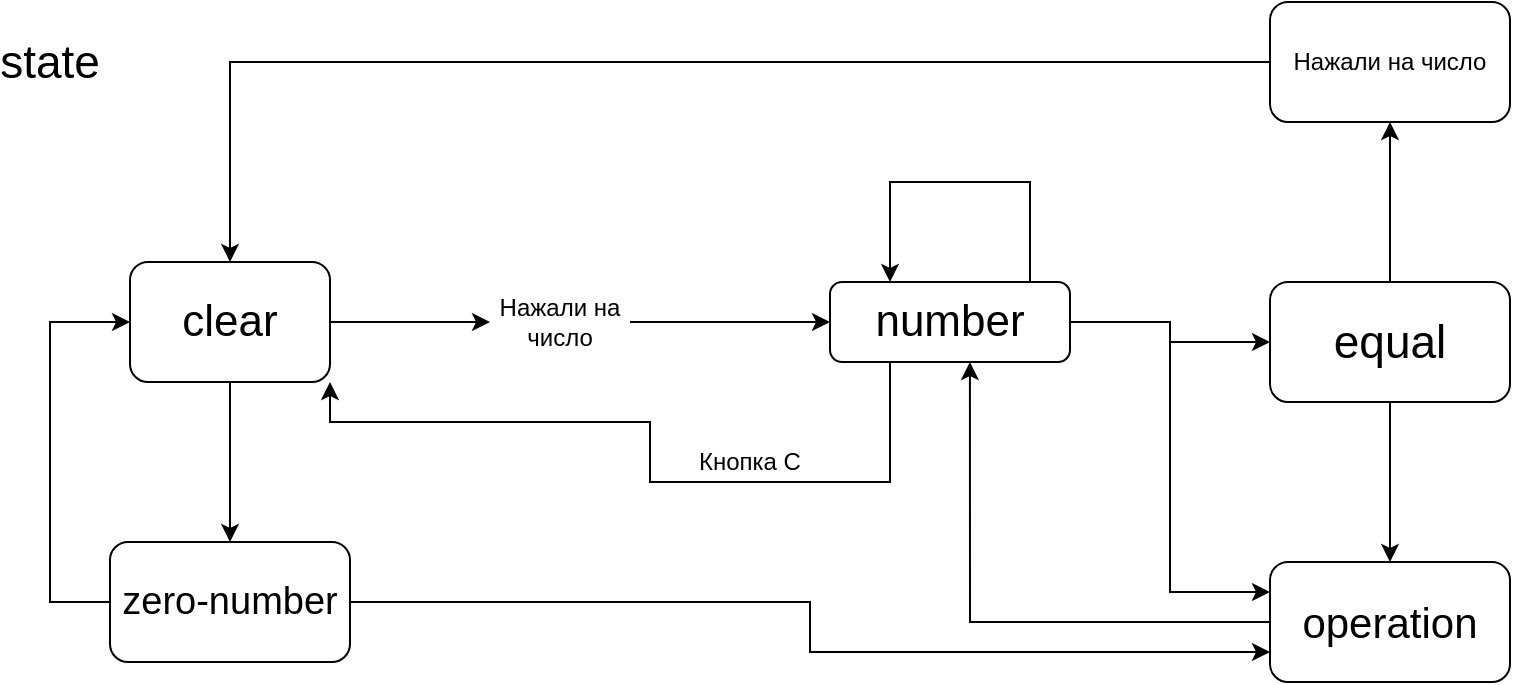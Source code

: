 <mxfile version="14.5.8" type="device"><diagram id="qnkEMzrztaINoGOEx3ox" name="Page-1"><mxGraphModel dx="946" dy="577" grid="1" gridSize="10" guides="1" tooltips="1" connect="1" arrows="1" fold="1" page="1" pageScale="1" pageWidth="827" pageHeight="1169" math="0" shadow="0"><root><mxCell id="0"/><mxCell id="1" parent="0"/><mxCell id="2P4brbfY2qpJBEA2URgz-3" style="edgeStyle=orthogonalEdgeStyle;rounded=0;orthogonalLoop=1;jettySize=auto;html=1;entryX=0;entryY=0.5;entryDx=0;entryDy=0;" edge="1" parent="1" source="2P4brbfY2qpJBEA2URgz-4" target="2P4brbfY2qpJBEA2URgz-2"><mxGeometry relative="1" as="geometry"><mxPoint x="460" y="210" as="targetPoint"/></mxGeometry></mxCell><mxCell id="2P4brbfY2qpJBEA2URgz-25" value="" style="edgeStyle=orthogonalEdgeStyle;rounded=0;orthogonalLoop=1;jettySize=auto;html=1;" edge="1" parent="1" source="2P4brbfY2qpJBEA2URgz-1" target="2P4brbfY2qpJBEA2URgz-24"><mxGeometry relative="1" as="geometry"/></mxCell><mxCell id="2P4brbfY2qpJBEA2URgz-1" value="&lt;font style=&quot;font-size: 22px&quot;&gt;clear&lt;/font&gt;" style="rounded=1;whiteSpace=wrap;html=1;" vertex="1" parent="1"><mxGeometry x="180" y="180" width="100" height="60" as="geometry"/></mxCell><mxCell id="2P4brbfY2qpJBEA2URgz-10" value="" style="edgeStyle=orthogonalEdgeStyle;rounded=0;orthogonalLoop=1;jettySize=auto;html=1;entryX=1;entryY=1;entryDx=0;entryDy=0;" edge="1" parent="1" source="2P4brbfY2qpJBEA2URgz-2" target="2P4brbfY2qpJBEA2URgz-1"><mxGeometry relative="1" as="geometry"><mxPoint x="560" y="340" as="targetPoint"/><Array as="points"><mxPoint x="560" y="290"/><mxPoint x="440" y="290"/><mxPoint x="440" y="260"/><mxPoint x="280" y="260"/></Array></mxGeometry></mxCell><mxCell id="2P4brbfY2qpJBEA2URgz-15" value="" style="edgeStyle=orthogonalEdgeStyle;rounded=0;orthogonalLoop=1;jettySize=auto;html=1;" edge="1" parent="1" source="2P4brbfY2qpJBEA2URgz-2" target="2P4brbfY2qpJBEA2URgz-14"><mxGeometry relative="1" as="geometry"/></mxCell><mxCell id="2P4brbfY2qpJBEA2URgz-23" style="edgeStyle=orthogonalEdgeStyle;rounded=0;orthogonalLoop=1;jettySize=auto;html=1;entryX=0;entryY=0.25;entryDx=0;entryDy=0;" edge="1" parent="1" source="2P4brbfY2qpJBEA2URgz-2" target="2P4brbfY2qpJBEA2URgz-20"><mxGeometry relative="1" as="geometry"/></mxCell><mxCell id="2P4brbfY2qpJBEA2URgz-28" style="edgeStyle=orthogonalEdgeStyle;rounded=0;orthogonalLoop=1;jettySize=auto;html=1;entryX=0.25;entryY=0;entryDx=0;entryDy=0;" edge="1" parent="1" source="2P4brbfY2qpJBEA2URgz-2" target="2P4brbfY2qpJBEA2URgz-2"><mxGeometry relative="1" as="geometry"><mxPoint x="570" y="170" as="targetPoint"/><Array as="points"><mxPoint x="630" y="140"/><mxPoint x="560" y="140"/></Array></mxGeometry></mxCell><mxCell id="2P4brbfY2qpJBEA2URgz-2" value="&lt;font style=&quot;font-size: 22px&quot;&gt;number&lt;/font&gt;" style="rounded=1;whiteSpace=wrap;html=1;" vertex="1" parent="1"><mxGeometry x="530" y="190" width="120" height="40" as="geometry"/></mxCell><mxCell id="2P4brbfY2qpJBEA2URgz-4" value="Нажали на число" style="text;html=1;strokeColor=none;fillColor=none;align=center;verticalAlign=middle;whiteSpace=wrap;rounded=0;" vertex="1" parent="1"><mxGeometry x="360" y="200" width="70" height="20" as="geometry"/></mxCell><mxCell id="2P4brbfY2qpJBEA2URgz-5" style="edgeStyle=orthogonalEdgeStyle;rounded=0;orthogonalLoop=1;jettySize=auto;html=1;entryX=0;entryY=0.5;entryDx=0;entryDy=0;" edge="1" parent="1" source="2P4brbfY2qpJBEA2URgz-1" target="2P4brbfY2qpJBEA2URgz-4"><mxGeometry relative="1" as="geometry"><mxPoint x="490" y="210" as="targetPoint"/><mxPoint x="280" y="210" as="sourcePoint"/></mxGeometry></mxCell><mxCell id="2P4brbfY2qpJBEA2URgz-6" value="&lt;font style=&quot;font-size: 23px&quot;&gt;state&lt;/font&gt;" style="text;html=1;strokeColor=none;fillColor=none;align=center;verticalAlign=middle;whiteSpace=wrap;rounded=0;" vertex="1" parent="1"><mxGeometry x="120" y="70" width="40" height="20" as="geometry"/></mxCell><mxCell id="2P4brbfY2qpJBEA2URgz-13" value="Кнопка C" style="text;html=1;strokeColor=none;fillColor=none;align=center;verticalAlign=middle;whiteSpace=wrap;rounded=0;" vertex="1" parent="1"><mxGeometry x="460" y="270" width="60" height="20" as="geometry"/></mxCell><mxCell id="2P4brbfY2qpJBEA2URgz-18" value="" style="edgeStyle=orthogonalEdgeStyle;rounded=0;orthogonalLoop=1;jettySize=auto;html=1;" edge="1" parent="1" source="2P4brbfY2qpJBEA2URgz-14" target="2P4brbfY2qpJBEA2URgz-17"><mxGeometry relative="1" as="geometry"/></mxCell><mxCell id="2P4brbfY2qpJBEA2URgz-21" value="" style="edgeStyle=orthogonalEdgeStyle;rounded=0;orthogonalLoop=1;jettySize=auto;html=1;" edge="1" parent="1" source="2P4brbfY2qpJBEA2URgz-14" target="2P4brbfY2qpJBEA2URgz-20"><mxGeometry relative="1" as="geometry"/></mxCell><mxCell id="2P4brbfY2qpJBEA2URgz-14" value="&lt;font style=&quot;font-size: 23px&quot;&gt;equal&lt;/font&gt;" style="whiteSpace=wrap;html=1;rounded=1;" vertex="1" parent="1"><mxGeometry x="750" y="190" width="120" height="60" as="geometry"/></mxCell><mxCell id="2P4brbfY2qpJBEA2URgz-19" style="edgeStyle=orthogonalEdgeStyle;rounded=0;orthogonalLoop=1;jettySize=auto;html=1;entryX=0.5;entryY=0;entryDx=0;entryDy=0;" edge="1" parent="1" source="2P4brbfY2qpJBEA2URgz-17" target="2P4brbfY2qpJBEA2URgz-1"><mxGeometry relative="1" as="geometry"/></mxCell><mxCell id="2P4brbfY2qpJBEA2URgz-17" value="Нажали на число" style="whiteSpace=wrap;html=1;rounded=1;" vertex="1" parent="1"><mxGeometry x="750" y="50" width="120" height="60" as="geometry"/></mxCell><mxCell id="2P4brbfY2qpJBEA2URgz-22" style="edgeStyle=orthogonalEdgeStyle;rounded=0;orthogonalLoop=1;jettySize=auto;html=1;entryX=0.583;entryY=1;entryDx=0;entryDy=0;entryPerimeter=0;" edge="1" parent="1" source="2P4brbfY2qpJBEA2URgz-20" target="2P4brbfY2qpJBEA2URgz-2"><mxGeometry relative="1" as="geometry"/></mxCell><mxCell id="2P4brbfY2qpJBEA2URgz-20" value="&lt;font style=&quot;font-size: 21px&quot;&gt;operation&lt;/font&gt;" style="whiteSpace=wrap;html=1;rounded=1;" vertex="1" parent="1"><mxGeometry x="750" y="330" width="120" height="60" as="geometry"/></mxCell><mxCell id="2P4brbfY2qpJBEA2URgz-26" style="edgeStyle=orthogonalEdgeStyle;rounded=0;orthogonalLoop=1;jettySize=auto;html=1;entryX=0;entryY=0.5;entryDx=0;entryDy=0;" edge="1" parent="1" source="2P4brbfY2qpJBEA2URgz-24" target="2P4brbfY2qpJBEA2URgz-1"><mxGeometry relative="1" as="geometry"><mxPoint x="140" y="210" as="targetPoint"/><Array as="points"><mxPoint x="140" y="350"/><mxPoint x="140" y="210"/></Array></mxGeometry></mxCell><mxCell id="2P4brbfY2qpJBEA2URgz-27" style="edgeStyle=orthogonalEdgeStyle;rounded=0;orthogonalLoop=1;jettySize=auto;html=1;entryX=0;entryY=0.75;entryDx=0;entryDy=0;" edge="1" parent="1" source="2P4brbfY2qpJBEA2URgz-24" target="2P4brbfY2qpJBEA2URgz-20"><mxGeometry relative="1" as="geometry"/></mxCell><mxCell id="2P4brbfY2qpJBEA2URgz-24" value="&lt;font style=&quot;font-size: 19px&quot;&gt;zero-number&lt;/font&gt;" style="whiteSpace=wrap;html=1;rounded=1;" vertex="1" parent="1"><mxGeometry x="170" y="320" width="120" height="60" as="geometry"/></mxCell></root></mxGraphModel></diagram></mxfile>